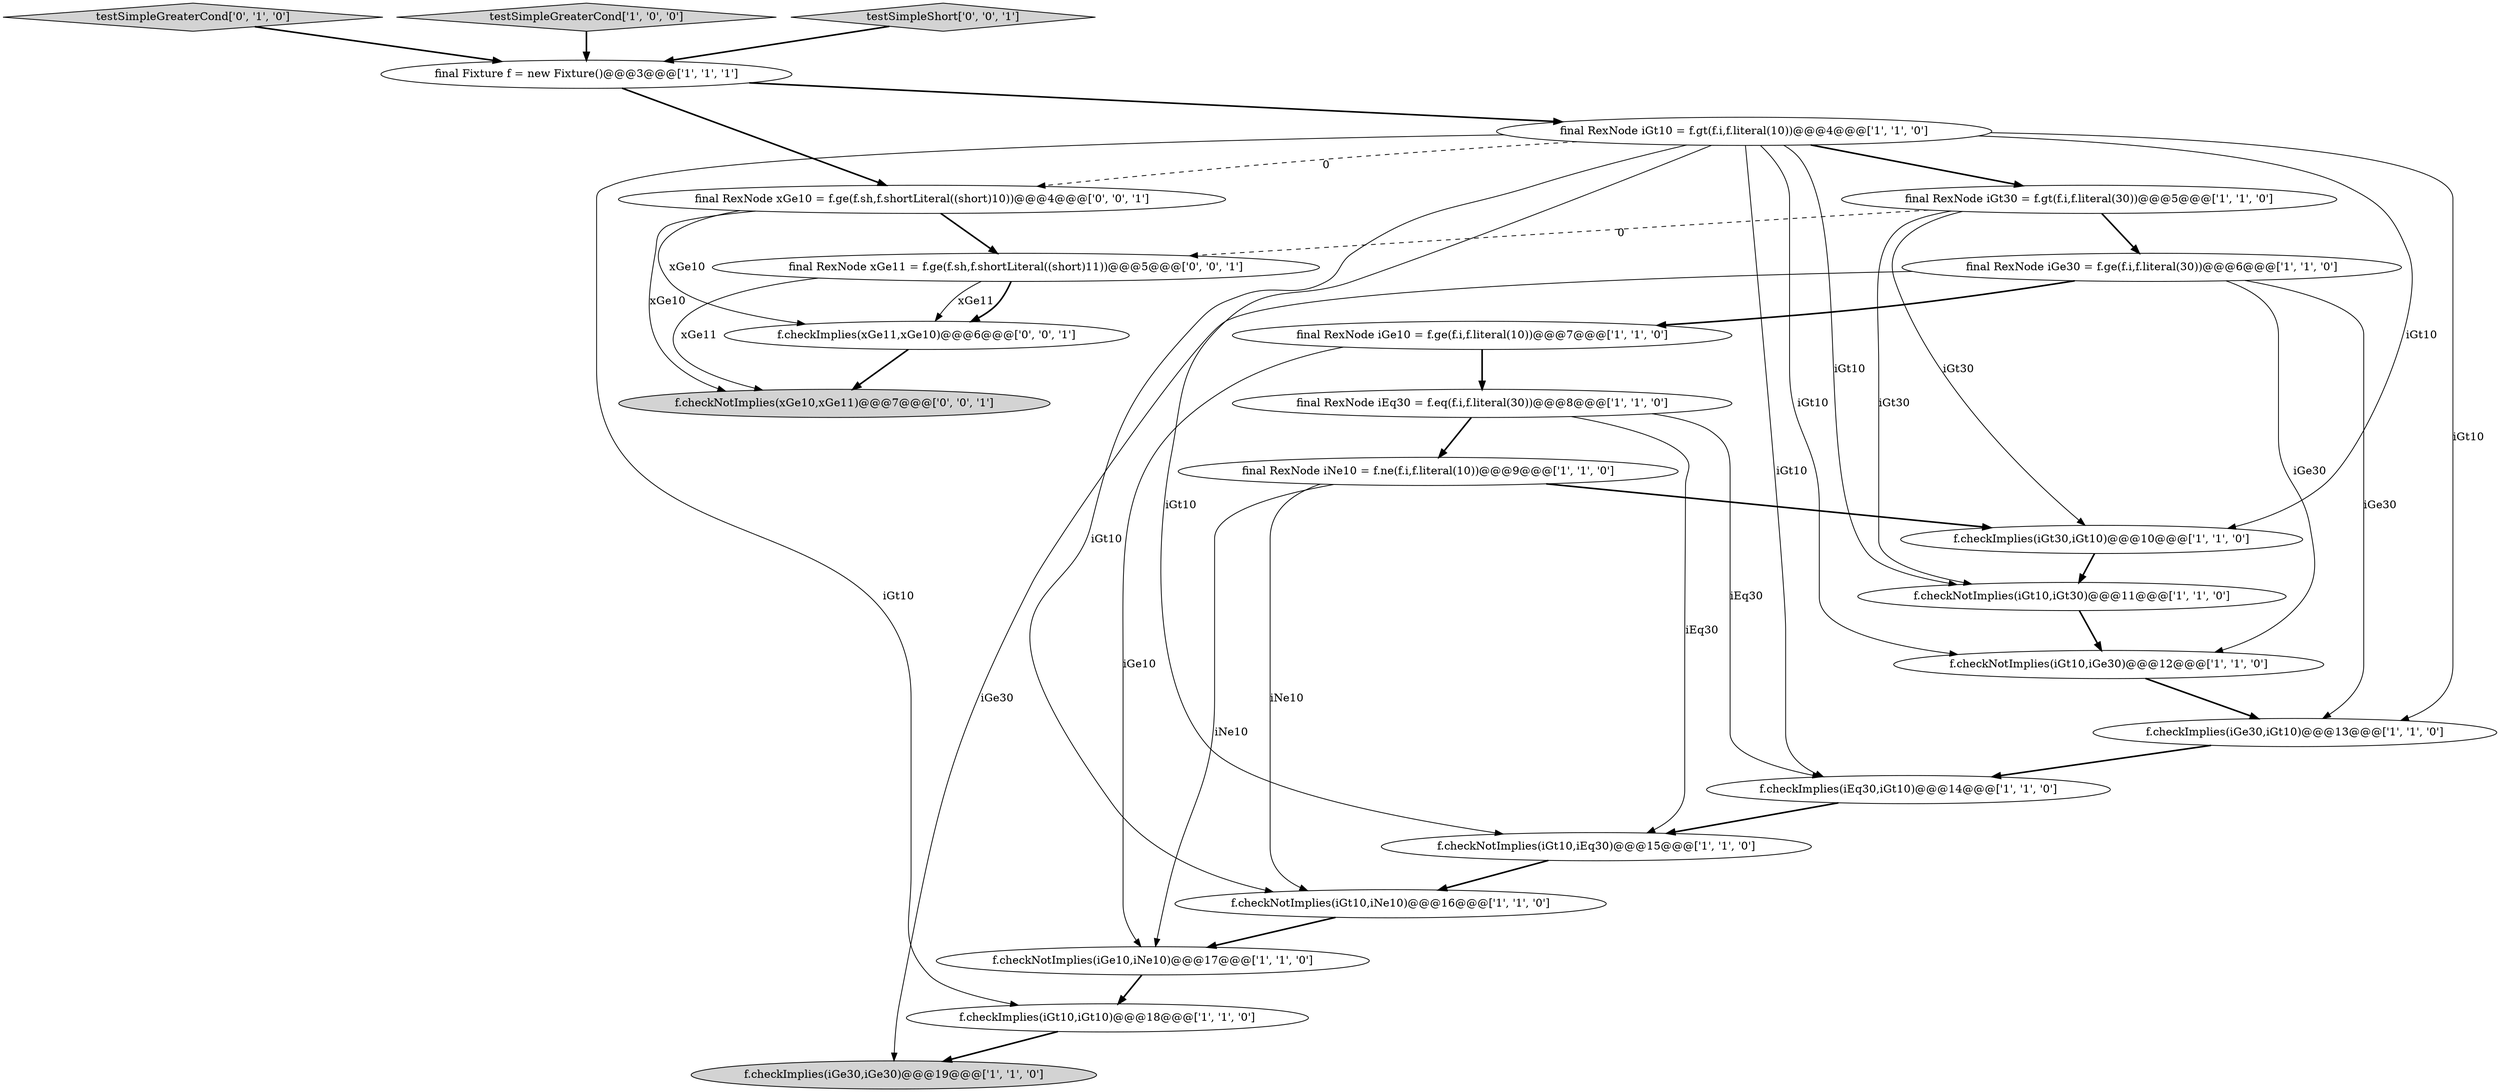 digraph {
20 [style = filled, label = "f.checkImplies(xGe11,xGe10)@@@6@@@['0', '0', '1']", fillcolor = white, shape = ellipse image = "AAA0AAABBB3BBB"];
0 [style = filled, label = "f.checkImplies(iGe30,iGt10)@@@13@@@['1', '1', '0']", fillcolor = white, shape = ellipse image = "AAA0AAABBB1BBB"];
5 [style = filled, label = "f.checkImplies(iGt10,iGt10)@@@18@@@['1', '1', '0']", fillcolor = white, shape = ellipse image = "AAA0AAABBB1BBB"];
4 [style = filled, label = "f.checkNotImplies(iGt10,iGe30)@@@12@@@['1', '1', '0']", fillcolor = white, shape = ellipse image = "AAA0AAABBB1BBB"];
15 [style = filled, label = "final RexNode iEq30 = f.eq(f.i,f.literal(30))@@@8@@@['1', '1', '0']", fillcolor = white, shape = ellipse image = "AAA0AAABBB1BBB"];
8 [style = filled, label = "f.checkNotImplies(iGt10,iNe10)@@@16@@@['1', '1', '0']", fillcolor = white, shape = ellipse image = "AAA0AAABBB1BBB"];
21 [style = filled, label = "final RexNode xGe11 = f.ge(f.sh,f.shortLiteral((short)11))@@@5@@@['0', '0', '1']", fillcolor = white, shape = ellipse image = "AAA0AAABBB3BBB"];
2 [style = filled, label = "f.checkImplies(iGt30,iGt10)@@@10@@@['1', '1', '0']", fillcolor = white, shape = ellipse image = "AAA0AAABBB1BBB"];
11 [style = filled, label = "final RexNode iGe30 = f.ge(f.i,f.literal(30))@@@6@@@['1', '1', '0']", fillcolor = white, shape = ellipse image = "AAA0AAABBB1BBB"];
9 [style = filled, label = "f.checkImplies(iEq30,iGt10)@@@14@@@['1', '1', '0']", fillcolor = white, shape = ellipse image = "AAA0AAABBB1BBB"];
6 [style = filled, label = "final RexNode iGe10 = f.ge(f.i,f.literal(10))@@@7@@@['1', '1', '0']", fillcolor = white, shape = ellipse image = "AAA0AAABBB1BBB"];
17 [style = filled, label = "f.checkNotImplies(iGt10,iGt30)@@@11@@@['1', '1', '0']", fillcolor = white, shape = ellipse image = "AAA0AAABBB1BBB"];
18 [style = filled, label = "testSimpleGreaterCond['0', '1', '0']", fillcolor = lightgray, shape = diamond image = "AAA0AAABBB2BBB"];
3 [style = filled, label = "f.checkNotImplies(iGt10,iEq30)@@@15@@@['1', '1', '0']", fillcolor = white, shape = ellipse image = "AAA0AAABBB1BBB"];
16 [style = filled, label = "final RexNode iNe10 = f.ne(f.i,f.literal(10))@@@9@@@['1', '1', '0']", fillcolor = white, shape = ellipse image = "AAA0AAABBB1BBB"];
23 [style = filled, label = "f.checkNotImplies(xGe10,xGe11)@@@7@@@['0', '0', '1']", fillcolor = lightgray, shape = ellipse image = "AAA0AAABBB3BBB"];
13 [style = filled, label = "f.checkImplies(iGe30,iGe30)@@@19@@@['1', '1', '0']", fillcolor = lightgray, shape = ellipse image = "AAA0AAABBB1BBB"];
14 [style = filled, label = "final Fixture f = new Fixture()@@@3@@@['1', '1', '1']", fillcolor = white, shape = ellipse image = "AAA0AAABBB1BBB"];
10 [style = filled, label = "testSimpleGreaterCond['1', '0', '0']", fillcolor = lightgray, shape = diamond image = "AAA0AAABBB1BBB"];
1 [style = filled, label = "f.checkNotImplies(iGe10,iNe10)@@@17@@@['1', '1', '0']", fillcolor = white, shape = ellipse image = "AAA0AAABBB1BBB"];
7 [style = filled, label = "final RexNode iGt30 = f.gt(f.i,f.literal(30))@@@5@@@['1', '1', '0']", fillcolor = white, shape = ellipse image = "AAA0AAABBB1BBB"];
22 [style = filled, label = "testSimpleShort['0', '0', '1']", fillcolor = lightgray, shape = diamond image = "AAA0AAABBB3BBB"];
19 [style = filled, label = "final RexNode xGe10 = f.ge(f.sh,f.shortLiteral((short)10))@@@4@@@['0', '0', '1']", fillcolor = white, shape = ellipse image = "AAA0AAABBB3BBB"];
12 [style = filled, label = "final RexNode iGt10 = f.gt(f.i,f.literal(10))@@@4@@@['1', '1', '0']", fillcolor = white, shape = ellipse image = "AAA0AAABBB1BBB"];
2->17 [style = bold, label=""];
1->5 [style = bold, label=""];
19->23 [style = solid, label="xGe10"];
0->9 [style = bold, label=""];
7->11 [style = bold, label=""];
7->21 [style = dashed, label="0"];
10->14 [style = bold, label=""];
12->4 [style = solid, label="iGt10"];
11->6 [style = bold, label=""];
16->8 [style = solid, label="iNe10"];
14->19 [style = bold, label=""];
12->5 [style = solid, label="iGt10"];
16->2 [style = bold, label=""];
15->16 [style = bold, label=""];
12->7 [style = bold, label=""];
6->15 [style = bold, label=""];
15->9 [style = solid, label="iEq30"];
4->0 [style = bold, label=""];
8->1 [style = bold, label=""];
12->8 [style = solid, label="iGt10"];
21->20 [style = solid, label="xGe11"];
21->20 [style = bold, label=""];
20->23 [style = bold, label=""];
12->19 [style = dashed, label="0"];
11->0 [style = solid, label="iGe30"];
15->3 [style = solid, label="iEq30"];
3->8 [style = bold, label=""];
5->13 [style = bold, label=""];
14->12 [style = bold, label=""];
7->17 [style = solid, label="iGt30"];
12->0 [style = solid, label="iGt10"];
9->3 [style = bold, label=""];
11->4 [style = solid, label="iGe30"];
6->1 [style = solid, label="iGe10"];
19->20 [style = solid, label="xGe10"];
12->17 [style = solid, label="iGt10"];
7->2 [style = solid, label="iGt30"];
21->23 [style = solid, label="xGe11"];
22->14 [style = bold, label=""];
12->2 [style = solid, label="iGt10"];
18->14 [style = bold, label=""];
12->9 [style = solid, label="iGt10"];
17->4 [style = bold, label=""];
16->1 [style = solid, label="iNe10"];
11->13 [style = solid, label="iGe30"];
12->3 [style = solid, label="iGt10"];
19->21 [style = bold, label=""];
}
